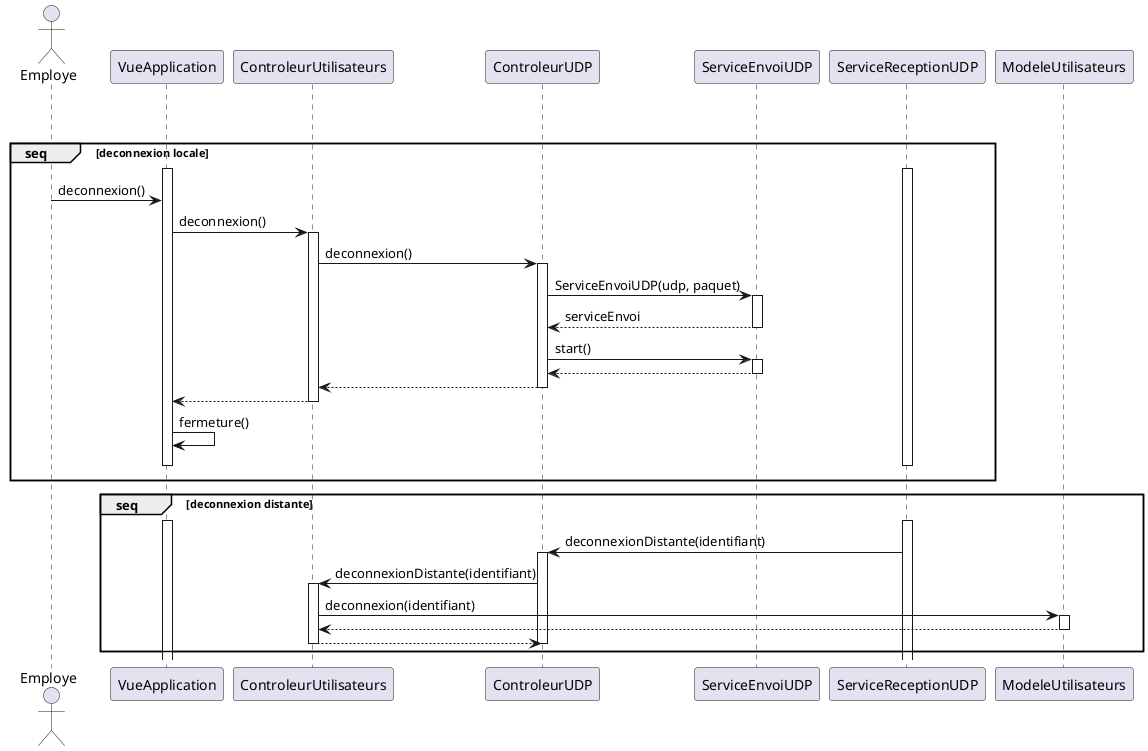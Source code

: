 @startuml Deconnexion
actor Employe
VueApplication [hidden]-> ControleurUtilisateurs
VueApplication [hidden]-> ControleurUDP
VueApplication [hidden]-> ServiceEnvoiUDP
group seq [deconnexion locale]
    VueApplication [hidden]-> ServiceReceptionUDP
    activate VueApplication
    activate ServiceReceptionUDP
    Employe -> VueApplication : deconnexion()
    VueApplication -> ControleurUtilisateurs : deconnexion()
    activate ControleurUtilisateurs
    ControleurUtilisateurs -> ControleurUDP : deconnexion()
    activate ControleurUDP
    ControleurUDP -> ServiceEnvoiUDP : ServiceEnvoiUDP(udp, paquet)
    activate ServiceEnvoiUDP
    ServiceEnvoiUDP --> ControleurUDP : serviceEnvoi
    deactivate ServiceEnvoiUDP
    ControleurUDP -> ServiceEnvoiUDP : start()
    activate ServiceEnvoiUDP
    ServiceEnvoiUDP --> ControleurUDP
    deactivate ServiceEnvoiUDP
    ControleurUDP --> ControleurUtilisateurs
    deactivate ControleurUDP
    ControleurUtilisateurs --> VueApplication
    deactivate ControleurUtilisateurs
    VueApplication -> VueApplication : fermeture()
    VueApplication [hidden]-> VueApplication
    deactivate ServiceReceptionUDP
    deactivate VueApplication
end
group seq [deconnexion distante]
    VueApplication [hidden]-> ControleurUtilisateurs
    activate VueApplication
    activate ServiceReceptionUDP
    ServiceReceptionUDP -> ControleurUDP : deconnexionDistante(identifiant)
    activate ControleurUDP
    ControleurUDP -> ControleurUtilisateurs : deconnexionDistante(identifiant)
    activate ControleurUtilisateurs
    ControleurUtilisateurs -> ModeleUtilisateurs : deconnexion(identifiant)
    activate ModeleUtilisateurs
    ModeleUtilisateurs --> ControleurUtilisateurs
    deactivate ModeleUtilisateurs
    ControleurUtilisateurs --> ControleurUDP
    deactivate ControleurUtilisateurs
    deactivate ControleurUDP
end
@enduml